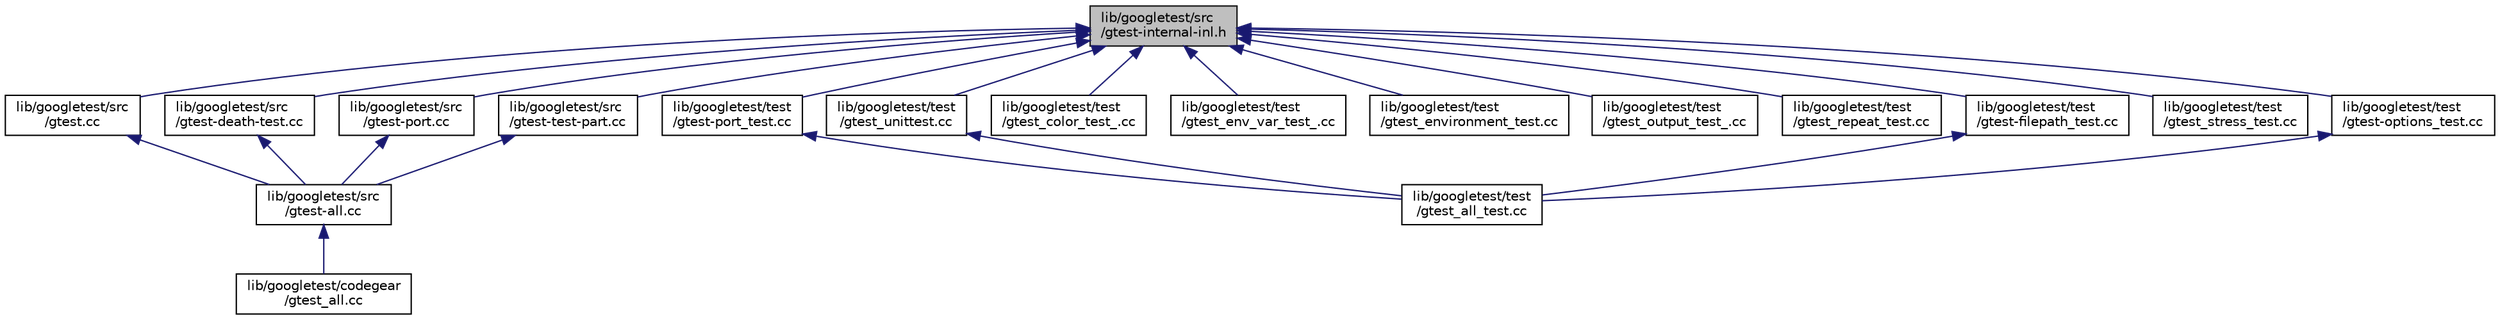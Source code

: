 digraph "lib/googletest/src/gtest-internal-inl.h"
{
 // INTERACTIVE_SVG=YES
 // LATEX_PDF_SIZE
  bgcolor="transparent";
  edge [fontname="Helvetica",fontsize="10",labelfontname="Helvetica",labelfontsize="10"];
  node [fontname="Helvetica",fontsize="10",shape=record];
  Node1 [label="lib/googletest/src\l/gtest-internal-inl.h",height=0.2,width=0.4,color="black", fillcolor="grey75", style="filled", fontcolor="black",tooltip=" "];
  Node1 -> Node2 [dir="back",color="midnightblue",fontsize="10",style="solid",fontname="Helvetica"];
  Node2 [label="lib/googletest/src\l/gtest-death-test.cc",height=0.2,width=0.4,color="black",URL="$gtest-death-test_8cc.html",tooltip=" "];
  Node2 -> Node3 [dir="back",color="midnightblue",fontsize="10",style="solid",fontname="Helvetica"];
  Node3 [label="lib/googletest/src\l/gtest-all.cc",height=0.2,width=0.4,color="black",URL="$gtest-all_8cc.html",tooltip=" "];
  Node3 -> Node4 [dir="back",color="midnightblue",fontsize="10",style="solid",fontname="Helvetica"];
  Node4 [label="lib/googletest/codegear\l/gtest_all.cc",height=0.2,width=0.4,color="black",URL="$gtest__all_8cc.html",tooltip=" "];
  Node1 -> Node5 [dir="back",color="midnightblue",fontsize="10",style="solid",fontname="Helvetica"];
  Node5 [label="lib/googletest/src\l/gtest-port.cc",height=0.2,width=0.4,color="black",URL="$gtest-port_8cc.html",tooltip=" "];
  Node5 -> Node3 [dir="back",color="midnightblue",fontsize="10",style="solid",fontname="Helvetica"];
  Node1 -> Node6 [dir="back",color="midnightblue",fontsize="10",style="solid",fontname="Helvetica"];
  Node6 [label="lib/googletest/src\l/gtest-test-part.cc",height=0.2,width=0.4,color="black",URL="$gtest-test-part_8cc.html",tooltip=" "];
  Node6 -> Node3 [dir="back",color="midnightblue",fontsize="10",style="solid",fontname="Helvetica"];
  Node1 -> Node7 [dir="back",color="midnightblue",fontsize="10",style="solid",fontname="Helvetica"];
  Node7 [label="lib/googletest/test\l/gtest-filepath_test.cc",height=0.2,width=0.4,color="black",URL="$gtest-filepath__test_8cc.html",tooltip=" "];
  Node7 -> Node8 [dir="back",color="midnightblue",fontsize="10",style="solid",fontname="Helvetica"];
  Node8 [label="lib/googletest/test\l/gtest_all_test.cc",height=0.2,width=0.4,color="black",URL="$gtest__all__test_8cc.html",tooltip=" "];
  Node1 -> Node9 [dir="back",color="midnightblue",fontsize="10",style="solid",fontname="Helvetica"];
  Node9 [label="lib/googletest/test\l/gtest-options_test.cc",height=0.2,width=0.4,color="black",URL="$gtest-options__test_8cc.html",tooltip=" "];
  Node9 -> Node8 [dir="back",color="midnightblue",fontsize="10",style="solid",fontname="Helvetica"];
  Node1 -> Node10 [dir="back",color="midnightblue",fontsize="10",style="solid",fontname="Helvetica"];
  Node10 [label="lib/googletest/test\l/gtest-port_test.cc",height=0.2,width=0.4,color="black",URL="$gtest-port__test_8cc.html",tooltip=" "];
  Node10 -> Node8 [dir="back",color="midnightblue",fontsize="10",style="solid",fontname="Helvetica"];
  Node1 -> Node11 [dir="back",color="midnightblue",fontsize="10",style="solid",fontname="Helvetica"];
  Node11 [label="lib/googletest/test\l/gtest_color_test_.cc",height=0.2,width=0.4,color="black",URL="$gtest__color__test___8cc.html",tooltip=" "];
  Node1 -> Node12 [dir="back",color="midnightblue",fontsize="10",style="solid",fontname="Helvetica"];
  Node12 [label="lib/googletest/test\l/gtest_env_var_test_.cc",height=0.2,width=0.4,color="black",URL="$gtest__env__var__test___8cc.html",tooltip=" "];
  Node1 -> Node13 [dir="back",color="midnightblue",fontsize="10",style="solid",fontname="Helvetica"];
  Node13 [label="lib/googletest/test\l/gtest_environment_test.cc",height=0.2,width=0.4,color="black",URL="$gtest__environment__test_8cc.html",tooltip=" "];
  Node1 -> Node14 [dir="back",color="midnightblue",fontsize="10",style="solid",fontname="Helvetica"];
  Node14 [label="lib/googletest/test\l/gtest_output_test_.cc",height=0.2,width=0.4,color="black",URL="$gtest__output__test___8cc.html",tooltip=" "];
  Node1 -> Node15 [dir="back",color="midnightblue",fontsize="10",style="solid",fontname="Helvetica"];
  Node15 [label="lib/googletest/test\l/gtest_repeat_test.cc",height=0.2,width=0.4,color="black",URL="$gtest__repeat__test_8cc.html",tooltip=" "];
  Node1 -> Node16 [dir="back",color="midnightblue",fontsize="10",style="solid",fontname="Helvetica"];
  Node16 [label="lib/googletest/src\l/gtest.cc",height=0.2,width=0.4,color="black",URL="$gtest_8cc.html",tooltip=" "];
  Node16 -> Node3 [dir="back",color="midnightblue",fontsize="10",style="solid",fontname="Helvetica"];
  Node1 -> Node17 [dir="back",color="midnightblue",fontsize="10",style="solid",fontname="Helvetica"];
  Node17 [label="lib/googletest/test\l/gtest_stress_test.cc",height=0.2,width=0.4,color="black",URL="$gtest__stress__test_8cc.html",tooltip=" "];
  Node1 -> Node18 [dir="back",color="midnightblue",fontsize="10",style="solid",fontname="Helvetica"];
  Node18 [label="lib/googletest/test\l/gtest_unittest.cc",height=0.2,width=0.4,color="black",URL="$gtest__unittest_8cc.html",tooltip=" "];
  Node18 -> Node8 [dir="back",color="midnightblue",fontsize="10",style="solid",fontname="Helvetica"];
}
